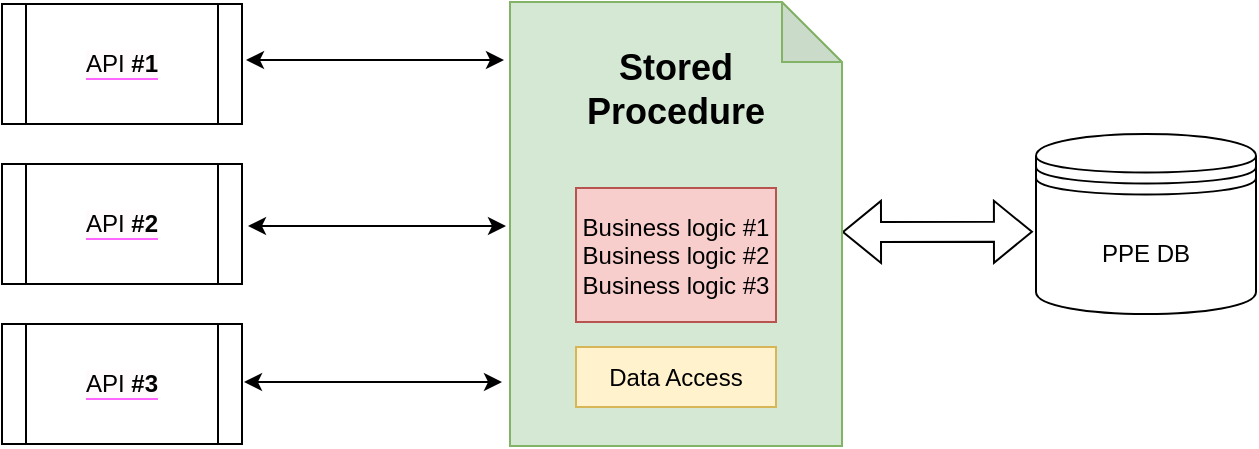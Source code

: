 <mxfile version="20.5.1" type="github" pages="2">
  <diagram id="EVjNSl5tLCOyTml6J_e6" name="Page-1">
    <mxGraphModel dx="1038" dy="521" grid="1" gridSize="10" guides="1" tooltips="1" connect="1" arrows="1" fold="1" page="1" pageScale="1" pageWidth="1100" pageHeight="850" math="0" shadow="0">
      <root>
        <mxCell id="0" />
        <mxCell id="1" parent="0" />
        <mxCell id="n5xv7NCP7jcm4QG3g1wA-5" value="PPE DB" style="shape=datastore;whiteSpace=wrap;html=1;" vertex="1" parent="1">
          <mxGeometry x="617" y="248" width="110" height="90" as="geometry" />
        </mxCell>
        <mxCell id="n5xv7NCP7jcm4QG3g1wA-12" value="" style="shape=flexArrow;endArrow=classic;startArrow=classic;html=1;rounded=0;entryX=-0.009;entryY=0.454;entryDx=0;entryDy=0;entryPerimeter=0;" edge="1" parent="1">
          <mxGeometry width="100" height="100" relative="1" as="geometry">
            <mxPoint x="520" y="297" as="sourcePoint" />
            <mxPoint x="615.47" y="296.88" as="targetPoint" />
          </mxGeometry>
        </mxCell>
        <mxCell id="n5xv7NCP7jcm4QG3g1wA-28" value="" style="group" vertex="1" connectable="0" parent="1">
          <mxGeometry x="100" y="183" width="123" height="60" as="geometry" />
        </mxCell>
        <mxCell id="n5xv7NCP7jcm4QG3g1wA-10" value="&lt;span style=&quot;background-color: rgb(255, 250, 252);&quot;&gt;API &lt;b&gt;#1&lt;/b&gt;&lt;/span&gt;" style="shape=process;whiteSpace=wrap;html=1;backgroundOutline=1;labelBackgroundColor=#FF66FF;" vertex="1" parent="n5xv7NCP7jcm4QG3g1wA-28">
          <mxGeometry width="120" height="60" as="geometry" />
        </mxCell>
        <mxCell id="n5xv7NCP7jcm4QG3g1wA-29" value="" style="group" vertex="1" connectable="0" parent="1">
          <mxGeometry x="100" y="263" width="123" height="60" as="geometry" />
        </mxCell>
        <mxCell id="n5xv7NCP7jcm4QG3g1wA-31" value="&lt;span style=&quot;background-color: rgb(255, 250, 252);&quot;&gt;API &lt;b&gt;#2&lt;/b&gt;&lt;/span&gt;" style="shape=process;whiteSpace=wrap;html=1;backgroundOutline=1;labelBackgroundColor=#FF66FF;" vertex="1" parent="n5xv7NCP7jcm4QG3g1wA-29">
          <mxGeometry width="120" height="60" as="geometry" />
        </mxCell>
        <mxCell id="n5xv7NCP7jcm4QG3g1wA-32" value="" style="group" vertex="1" connectable="0" parent="1">
          <mxGeometry x="100" y="343" width="123" height="60" as="geometry" />
        </mxCell>
        <mxCell id="n5xv7NCP7jcm4QG3g1wA-34" value="&lt;span style=&quot;background-color: rgb(255, 250, 252);&quot;&gt;API &lt;b&gt;#3&lt;/b&gt;&lt;/span&gt;" style="shape=process;whiteSpace=wrap;html=1;backgroundOutline=1;labelBackgroundColor=#FF66FF;" vertex="1" parent="n5xv7NCP7jcm4QG3g1wA-32">
          <mxGeometry width="120" height="60" as="geometry" />
        </mxCell>
        <mxCell id="n5xv7NCP7jcm4QG3g1wA-37" value="" style="group" vertex="1" connectable="0" parent="1">
          <mxGeometry x="354" y="182" width="166" height="222" as="geometry" />
        </mxCell>
        <mxCell id="n5xv7NCP7jcm4QG3g1wA-35" value="" style="shape=note;whiteSpace=wrap;html=1;backgroundOutline=1;darkOpacity=0.05;labelBackgroundColor=none;fillStyle=solid;fontSize=18;fillColor=#d5e8d4;strokeColor=#82b366;" vertex="1" parent="n5xv7NCP7jcm4QG3g1wA-37">
          <mxGeometry width="166" height="222" as="geometry" />
        </mxCell>
        <mxCell id="n5xv7NCP7jcm4QG3g1wA-7" value="Business logic #1&lt;br&gt;Business logic #2&lt;br&gt;Business logic #3" style="rounded=0;whiteSpace=wrap;html=1;labelBackgroundColor=none;fillStyle=solid;fillColor=#f8cecc;strokeColor=#b85450;" vertex="1" parent="n5xv7NCP7jcm4QG3g1wA-37">
          <mxGeometry x="33" y="93" width="100" height="67" as="geometry" />
        </mxCell>
        <mxCell id="n5xv7NCP7jcm4QG3g1wA-8" value="Data Access" style="rounded=0;whiteSpace=wrap;html=1;fillColor=#fff2cc;strokeColor=#d6b656;" vertex="1" parent="n5xv7NCP7jcm4QG3g1wA-37">
          <mxGeometry x="33" y="172.5" width="100" height="30" as="geometry" />
        </mxCell>
        <mxCell id="n5xv7NCP7jcm4QG3g1wA-36" value="Stored Procedure" style="rounded=0;whiteSpace=wrap;html=1;labelBackgroundColor=none;fillStyle=solid;fontSize=18;fillColor=none;fontStyle=1;verticalAlign=middle;strokeColor=none;" vertex="1" parent="n5xv7NCP7jcm4QG3g1wA-37">
          <mxGeometry x="26" y="23" width="114" height="42" as="geometry" />
        </mxCell>
        <mxCell id="n5xv7NCP7jcm4QG3g1wA-39" value="" style="endArrow=classic;startArrow=classic;html=1;rounded=0;fontSize=18;" edge="1" parent="1">
          <mxGeometry width="50" height="50" relative="1" as="geometry">
            <mxPoint x="221" y="372" as="sourcePoint" />
            <mxPoint x="350" y="372" as="targetPoint" />
          </mxGeometry>
        </mxCell>
        <mxCell id="n5xv7NCP7jcm4QG3g1wA-40" value="" style="endArrow=classic;startArrow=classic;html=1;rounded=0;fontSize=18;" edge="1" parent="1">
          <mxGeometry width="50" height="50" relative="1" as="geometry">
            <mxPoint x="223" y="294" as="sourcePoint" />
            <mxPoint x="352" y="294" as="targetPoint" />
          </mxGeometry>
        </mxCell>
        <mxCell id="n5xv7NCP7jcm4QG3g1wA-41" value="" style="endArrow=classic;startArrow=classic;html=1;rounded=0;fontSize=18;" edge="1" parent="1">
          <mxGeometry width="50" height="50" relative="1" as="geometry">
            <mxPoint x="222" y="211" as="sourcePoint" />
            <mxPoint x="351" y="211" as="targetPoint" />
          </mxGeometry>
        </mxCell>
      </root>
    </mxGraphModel>
  </diagram>
  <diagram id="zo8pNX5Q7jvCCAHn-m61" name="Page-2">
    <mxGraphModel dx="1038" dy="521" grid="1" gridSize="10" guides="1" tooltips="1" connect="1" arrows="1" fold="1" page="1" pageScale="1" pageWidth="1100" pageHeight="850" math="0" shadow="0">
      <root>
        <mxCell id="0" />
        <mxCell id="1" parent="0" />
        <mxCell id="cQW28gQmTNUCTfifAUsU-1" value="PPE DB" style="shape=datastore;whiteSpace=wrap;html=1;" vertex="1" parent="1">
          <mxGeometry x="763.5" y="370" width="110" height="90" as="geometry" />
        </mxCell>
        <mxCell id="cQW28gQmTNUCTfifAUsU-2" value="" style="shape=flexArrow;endArrow=classic;startArrow=classic;html=1;rounded=0;entryX=-0.009;entryY=0.454;entryDx=0;entryDy=0;entryPerimeter=0;" edge="1" parent="1">
          <mxGeometry width="100" height="100" relative="1" as="geometry">
            <mxPoint x="666.5" y="419" as="sourcePoint" />
            <mxPoint x="761.97" y="418.88" as="targetPoint" />
          </mxGeometry>
        </mxCell>
        <mxCell id="cQW28gQmTNUCTfifAUsU-3" value="" style="group" vertex="1" connectable="0" parent="1">
          <mxGeometry x="500" y="311" width="166" height="208" as="geometry" />
        </mxCell>
        <mxCell id="cQW28gQmTNUCTfifAUsU-4" value="" style="shape=note;whiteSpace=wrap;html=1;backgroundOutline=1;darkOpacity=0.05;labelBackgroundColor=none;fillStyle=solid;fontSize=18;fillColor=#d5e8d4;strokeColor=#82b366;" vertex="1" parent="cQW28gQmTNUCTfifAUsU-3">
          <mxGeometry y="48" width="166" height="112" as="geometry" />
        </mxCell>
        <mxCell id="cQW28gQmTNUCTfifAUsU-5" value="Data Access" style="rounded=0;whiteSpace=wrap;html=1;fillColor=#fff2cc;strokeColor=#d6b656;" vertex="1" parent="cQW28gQmTNUCTfifAUsU-3">
          <mxGeometry x="33" y="119.996" width="100" height="28.108" as="geometry" />
        </mxCell>
        <mxCell id="cQW28gQmTNUCTfifAUsU-6" value="Stored Procedure" style="rounded=0;whiteSpace=wrap;html=1;labelBackgroundColor=none;fillStyle=solid;fontSize=18;fillColor=none;fontStyle=1;verticalAlign=middle;strokeColor=none;" vertex="1" parent="cQW28gQmTNUCTfifAUsU-3">
          <mxGeometry x="26" y="60.0" width="114" height="39.351" as="geometry" />
        </mxCell>
        <mxCell id="cQW28gQmTNUCTfifAUsU-7" value="" style="group" vertex="1" connectable="0" parent="1">
          <mxGeometry x="200" y="160" width="200" height="150" as="geometry" />
        </mxCell>
        <mxCell id="cQW28gQmTNUCTfifAUsU-8" value="" style="shape=process;whiteSpace=wrap;html=1;backgroundOutline=1;labelBackgroundColor=#FF66FF;" vertex="1" parent="cQW28gQmTNUCTfifAUsU-7">
          <mxGeometry width="200" height="150" as="geometry" />
        </mxCell>
        <mxCell id="cQW28gQmTNUCTfifAUsU-9" value="API #1" style="text;html=1;strokeColor=none;fillColor=none;align=center;verticalAlign=middle;whiteSpace=wrap;rounded=0;labelBackgroundColor=none;fillStyle=solid;fontSize=18;" vertex="1" parent="cQW28gQmTNUCTfifAUsU-7">
          <mxGeometry x="71.5" y="10" width="60" height="30" as="geometry" />
        </mxCell>
        <mxCell id="cQW28gQmTNUCTfifAUsU-10" value="" style="group" vertex="1" connectable="0" parent="cQW28gQmTNUCTfifAUsU-7">
          <mxGeometry x="30" y="50" width="140" height="80" as="geometry" />
        </mxCell>
        <mxCell id="cQW28gQmTNUCTfifAUsU-11" value="" style="shape=note;whiteSpace=wrap;html=1;backgroundOutline=1;darkOpacity=0.05;labelBackgroundColor=#FFFFFF;fillStyle=solid;fillColor=#dae8fc;strokeColor=#6c8ebf;" vertex="1" parent="cQW28gQmTNUCTfifAUsU-10">
          <mxGeometry width="140" height="80" as="geometry" />
        </mxCell>
        <mxCell id="cQW28gQmTNUCTfifAUsU-12" value="Business logic #1" style="rounded=0;whiteSpace=wrap;html=1;labelBackgroundColor=none;fillStyle=solid;fillColor=#f8cecc;strokeColor=#b85450;" vertex="1" parent="cQW28gQmTNUCTfifAUsU-10">
          <mxGeometry x="19" y="40" width="100" height="26" as="geometry" />
        </mxCell>
        <mxCell id="cQW28gQmTNUCTfifAUsU-13" value="&lt;b&gt;&lt;font style=&quot;font-size: 21px;&quot;&gt;Java&lt;/font&gt;&lt;/b&gt;" style="rounded=0;whiteSpace=wrap;html=1;labelBackgroundColor=none;fillStyle=solid;strokeColor=none;fillColor=none;" vertex="1" parent="cQW28gQmTNUCTfifAUsU-10">
          <mxGeometry x="9" y="3.1" width="120" height="23.9" as="geometry" />
        </mxCell>
        <mxCell id="cQW28gQmTNUCTfifAUsU-14" value="" style="group" vertex="1" connectable="0" parent="1">
          <mxGeometry x="200" y="340" width="200" height="150" as="geometry" />
        </mxCell>
        <mxCell id="cQW28gQmTNUCTfifAUsU-15" value="" style="group" vertex="1" connectable="0" parent="cQW28gQmTNUCTfifAUsU-14">
          <mxGeometry width="200" height="150" as="geometry" />
        </mxCell>
        <mxCell id="cQW28gQmTNUCTfifAUsU-16" value="" style="shape=process;whiteSpace=wrap;html=1;backgroundOutline=1;labelBackgroundColor=#FF66FF;" vertex="1" parent="cQW28gQmTNUCTfifAUsU-15">
          <mxGeometry width="200" height="150" as="geometry" />
        </mxCell>
        <mxCell id="cQW28gQmTNUCTfifAUsU-17" value="API #2" style="text;html=1;strokeColor=none;fillColor=none;align=center;verticalAlign=middle;whiteSpace=wrap;rounded=0;labelBackgroundColor=none;fillStyle=solid;fontSize=18;" vertex="1" parent="cQW28gQmTNUCTfifAUsU-15">
          <mxGeometry x="71.5" y="10" width="60" height="30" as="geometry" />
        </mxCell>
        <mxCell id="cQW28gQmTNUCTfifAUsU-18" value="" style="group" vertex="1" connectable="0" parent="cQW28gQmTNUCTfifAUsU-14">
          <mxGeometry x="30" y="50" width="140" height="80" as="geometry" />
        </mxCell>
        <mxCell id="cQW28gQmTNUCTfifAUsU-19" value="" style="shape=note;whiteSpace=wrap;html=1;backgroundOutline=1;darkOpacity=0.05;labelBackgroundColor=#FFFFFF;fillStyle=solid;fillColor=#dae8fc;strokeColor=#6c8ebf;" vertex="1" parent="cQW28gQmTNUCTfifAUsU-18">
          <mxGeometry width="140" height="80" as="geometry" />
        </mxCell>
        <mxCell id="cQW28gQmTNUCTfifAUsU-20" value="Business logic #2" style="rounded=0;whiteSpace=wrap;html=1;labelBackgroundColor=none;fillStyle=solid;fillColor=#f8cecc;strokeColor=#b85450;" vertex="1" parent="cQW28gQmTNUCTfifAUsU-18">
          <mxGeometry x="19" y="40" width="100" height="26" as="geometry" />
        </mxCell>
        <mxCell id="cQW28gQmTNUCTfifAUsU-21" value="&lt;b&gt;&lt;font style=&quot;font-size: 21px;&quot;&gt;Java&lt;/font&gt;&lt;/b&gt;" style="rounded=0;whiteSpace=wrap;html=1;labelBackgroundColor=none;fillStyle=solid;strokeColor=none;fillColor=none;" vertex="1" parent="cQW28gQmTNUCTfifAUsU-18">
          <mxGeometry x="9" y="3.1" width="120" height="23.9" as="geometry" />
        </mxCell>
        <mxCell id="cQW28gQmTNUCTfifAUsU-22" value="" style="group" vertex="1" connectable="0" parent="1">
          <mxGeometry x="200" y="520" width="200" height="150" as="geometry" />
        </mxCell>
        <mxCell id="cQW28gQmTNUCTfifAUsU-23" value="" style="group" vertex="1" connectable="0" parent="cQW28gQmTNUCTfifAUsU-22">
          <mxGeometry width="200" height="150" as="geometry" />
        </mxCell>
        <mxCell id="cQW28gQmTNUCTfifAUsU-24" value="" style="shape=process;whiteSpace=wrap;html=1;backgroundOutline=1;labelBackgroundColor=#FF66FF;" vertex="1" parent="cQW28gQmTNUCTfifAUsU-23">
          <mxGeometry width="200" height="150" as="geometry" />
        </mxCell>
        <mxCell id="cQW28gQmTNUCTfifAUsU-25" value="API #3" style="text;html=1;strokeColor=none;fillColor=none;align=center;verticalAlign=middle;whiteSpace=wrap;rounded=0;labelBackgroundColor=none;fillStyle=solid;fontSize=18;" vertex="1" parent="cQW28gQmTNUCTfifAUsU-23">
          <mxGeometry x="71.5" y="10" width="60" height="30" as="geometry" />
        </mxCell>
        <mxCell id="cQW28gQmTNUCTfifAUsU-26" value="" style="group" vertex="1" connectable="0" parent="cQW28gQmTNUCTfifAUsU-22">
          <mxGeometry x="30" y="50" width="140" height="80" as="geometry" />
        </mxCell>
        <mxCell id="cQW28gQmTNUCTfifAUsU-27" value="" style="shape=note;whiteSpace=wrap;html=1;backgroundOutline=1;darkOpacity=0.05;labelBackgroundColor=#FFFFFF;fillStyle=solid;fillColor=#dae8fc;strokeColor=#6c8ebf;" vertex="1" parent="cQW28gQmTNUCTfifAUsU-26">
          <mxGeometry width="140" height="80" as="geometry" />
        </mxCell>
        <mxCell id="cQW28gQmTNUCTfifAUsU-28" value="Business logic #3" style="rounded=0;whiteSpace=wrap;html=1;labelBackgroundColor=none;fillStyle=solid;fillColor=#f8cecc;strokeColor=#b85450;" vertex="1" parent="cQW28gQmTNUCTfifAUsU-26">
          <mxGeometry x="19" y="40" width="100" height="26" as="geometry" />
        </mxCell>
        <mxCell id="cQW28gQmTNUCTfifAUsU-29" value="&lt;b&gt;&lt;font style=&quot;font-size: 21px;&quot;&gt;Java&lt;/font&gt;&lt;/b&gt;" style="rounded=0;whiteSpace=wrap;html=1;labelBackgroundColor=none;fillStyle=solid;strokeColor=none;fillColor=none;" vertex="1" parent="cQW28gQmTNUCTfifAUsU-26">
          <mxGeometry x="9" y="3.1" width="120" height="23.9" as="geometry" />
        </mxCell>
        <mxCell id="cQW28gQmTNUCTfifAUsU-30" style="edgeStyle=orthogonalEdgeStyle;rounded=0;orthogonalLoop=1;jettySize=auto;html=1;fontSize=18;" edge="1" parent="1" source="cQW28gQmTNUCTfifAUsU-8" target="cQW28gQmTNUCTfifAUsU-4">
          <mxGeometry relative="1" as="geometry" />
        </mxCell>
        <mxCell id="cQW28gQmTNUCTfifAUsU-31" style="edgeStyle=orthogonalEdgeStyle;rounded=0;orthogonalLoop=1;jettySize=auto;html=1;entryX=0;entryY=0.5;entryDx=0;entryDy=0;entryPerimeter=0;fontSize=18;" edge="1" parent="1" source="cQW28gQmTNUCTfifAUsU-16" target="cQW28gQmTNUCTfifAUsU-4">
          <mxGeometry relative="1" as="geometry" />
        </mxCell>
        <mxCell id="cQW28gQmTNUCTfifAUsU-32" style="edgeStyle=orthogonalEdgeStyle;rounded=0;orthogonalLoop=1;jettySize=auto;html=1;fontSize=18;" edge="1" parent="1" source="cQW28gQmTNUCTfifAUsU-24">
          <mxGeometry relative="1" as="geometry">
            <mxPoint x="580" y="470" as="targetPoint" />
          </mxGeometry>
        </mxCell>
      </root>
    </mxGraphModel>
  </diagram>
</mxfile>
